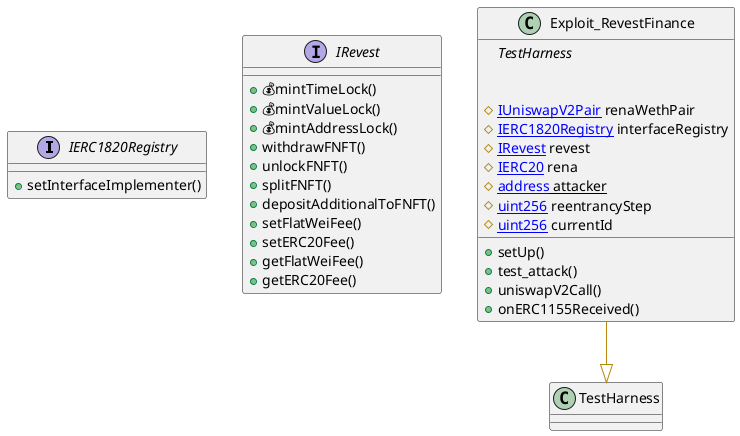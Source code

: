 @startuml

interface IERC1820Registry {
    ' -- inheritance --

    ' -- usingFor --

    ' -- vars --

    ' -- methods --
	+setInterfaceImplementer()

}


interface IRevest {
    ' -- inheritance --

    ' -- usingFor --

    ' -- vars --

    ' -- methods --
	+💰mintTimeLock()
	+💰mintValueLock()
	+💰mintAddressLock()
	+withdrawFNFT()
	+unlockFNFT()
	+splitFNFT()
	+depositAdditionalToFNFT()
	+setFlatWeiFee()
	+setERC20Fee()
	+getFlatWeiFee()
	+getERC20Fee()

}


class Exploit_RevestFinance {
    ' -- inheritance --
	{abstract}TestHarness

    ' -- usingFor --

    ' -- vars --
	#[[IUniswapV2Pair]] renaWethPair
	#[[IERC1820Registry]] interfaceRegistry
	#[[IRevest]] revest
	#[[IERC20]] rena
	#{static}[[address]] attacker
	#[[uint256]] reentrancyStep
	#[[uint256]] currentId

    ' -- methods --
	+setUp()
	+test_attack()
	+uniswapV2Call()
	+onERC1155Received()

}
' -- inheritance / usingFor --
Exploit_RevestFinance --[#DarkGoldenRod]|> TestHarness

@enduml